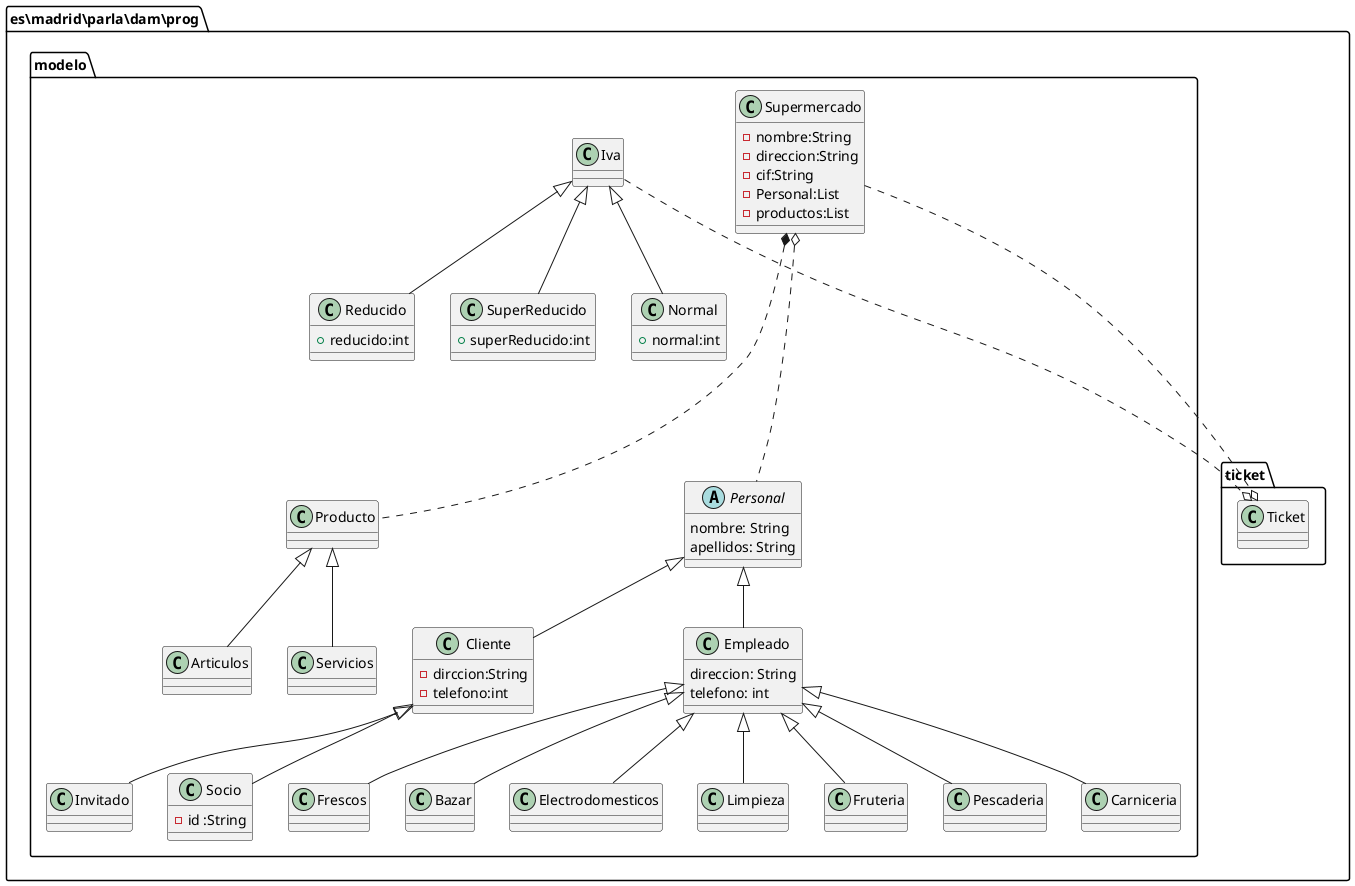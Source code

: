 @startuml tienda

package es\madrid\parla\dam\prog{
    package modelo{
        class Supermercado{
            -nombre:String
            -direccion:String
            -cif:String
            -Personal:List
            -productos:List
            
        }

        class Cliente extends Personal {
            -dirccion:String
            - telefono:int
        }
        class Socio extends Cliente{
            - id :String
        }

        class Invitado extends Cliente{

        }

        class Articulos extends Producto{

        }

        class Servicios extends Producto{

        }

        class Iva{
        }

        class Normal extends Iva{
            + normal:int
        }
        class Reducido extends Iva{
            + reducido:int
        }
        class SuperReducido extends Iva{
            + superReducido:int
        }

        abstract class Personal{
            nombre: String
            apellidos: String
        }

        class Empleado extends Personal{
            direccion: String
            telefono: int

        }

        class Fruteria extends Empleado{

        }

        class Pescaderia extends Empleado{

        }

        class Carniceria extends Empleado{

        }

        class  Frescos extends Empleado{

        }

        class Bazar extends Empleado{

        }

        class Electrodomesticos extends Empleado{

        }

        class Limpieza extends Empleado{

        }


        class Producto{}

    }

    package ticket{
        class Ticket{

        }
    }

    Supermercado *.... Producto
    Supermercado o....Personal
    Supermercado ....o Ticket
    Iva ....o Ticket
}


@enduml